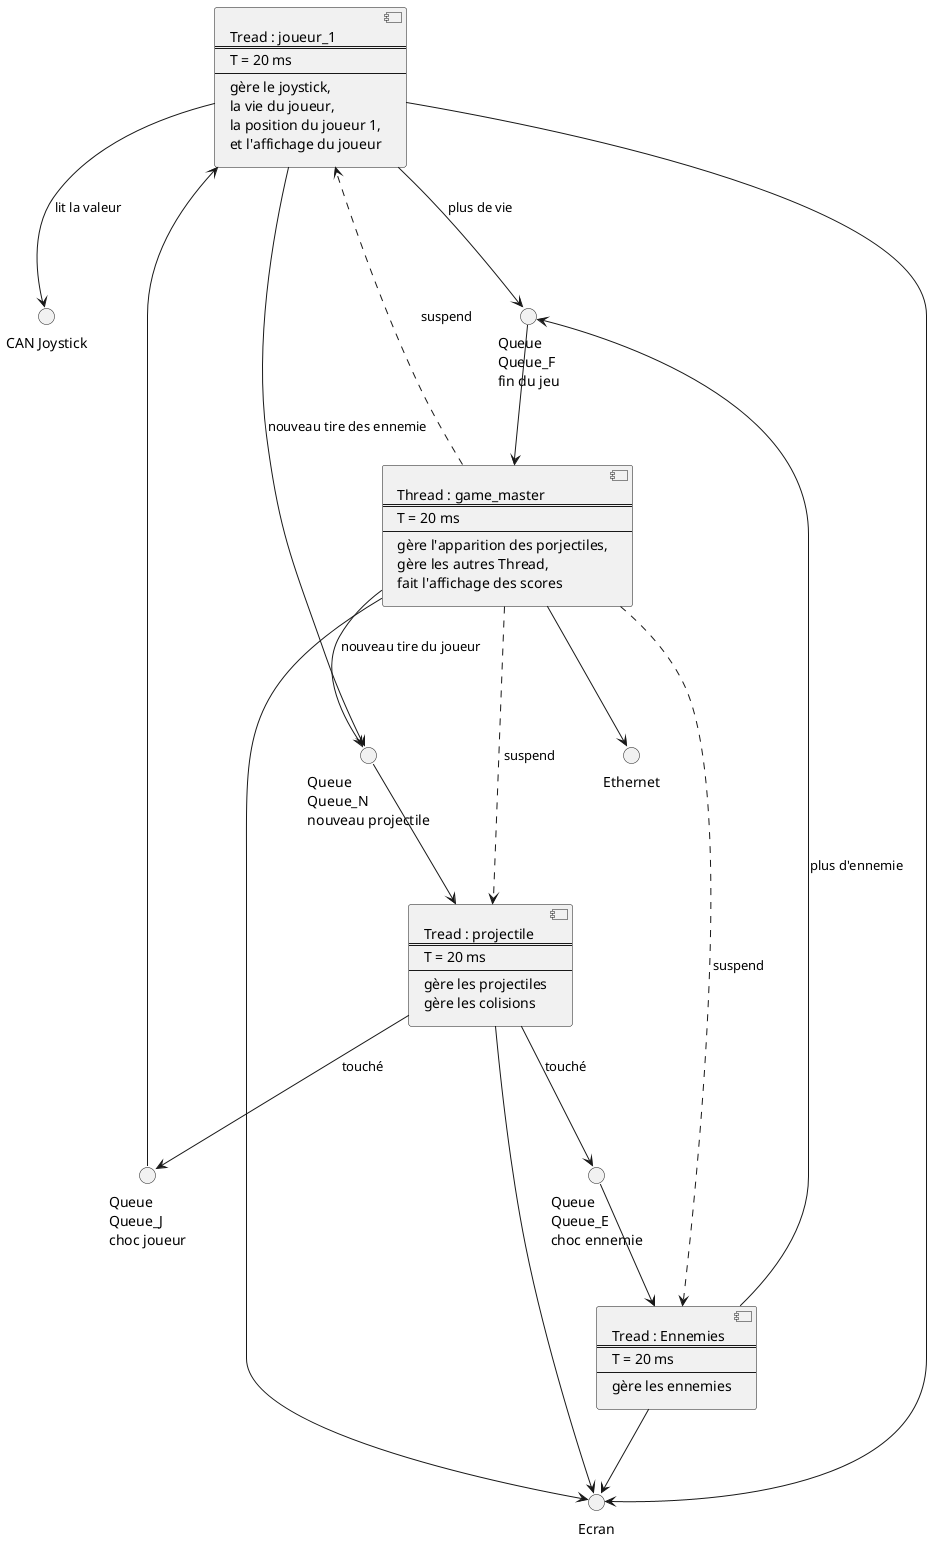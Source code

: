 @startuml Architecture projet
interface "CAN Joystick" as CAN
interface "Ecran" as LCD
interface "Ethernet" as ether
interface "Queue\nQueue_J\nchoc joueur" as Queue_J
interface "Queue\nQueue_E\nchoc ennemie" as Queue_E
interface "Queue\nQueue_F\nfin du jeu" as Queue_F
interface "Queue\nQueue_N\nnouveau projectile" as Queue_N
component t_gm[
Thread : game_master
===
T = 20 ms
---
gère l'apparition des porjectiles,
gère les autres Thread,
fait l'affichage des scores
]
component t_j1[
Tread : joueur_1
===
T = 20 ms
---
gère le joystick,
la vie du joueur,
la position du joueur 1,
et l'affichage du joueur
]
component t_ennemie[
Tread : Ennemies
===
T = 20 ms
---
gère les ennemies
]
component t_proj[
Tread : projectile
===
T = 20 ms
---
gère les projectiles
gère les colisions
]
[t_j1] --> CAN : lit la valeur
[t_proj] --> Queue_E : touché
[t_proj] --> Queue_J : touché
Queue_E --> [t_ennemie]
Queue_J --> [t_j1]
[t_j1] --> Queue_F : plus de vie
[t_ennemie] --> Queue_F : plus d'ennemie
Queue_F --> [t_gm]
[t_gm] --> Queue_N : nouveau tire du joueur
[t_j1] --> Queue_N : nouveau tire des ennemie
Queue_N --> [t_proj]

[t_j1] --> LCD
[t_ennemie] --> LCD
[t_proj] --> LCD
[t_gm] --> LCD

[t_gm]-->ether

[t_gm]..>[t_j1] : suspend
[t_gm]..>[t_ennemie] : suspend
[t_gm]..>[t_proj] : suspend

@enduml
